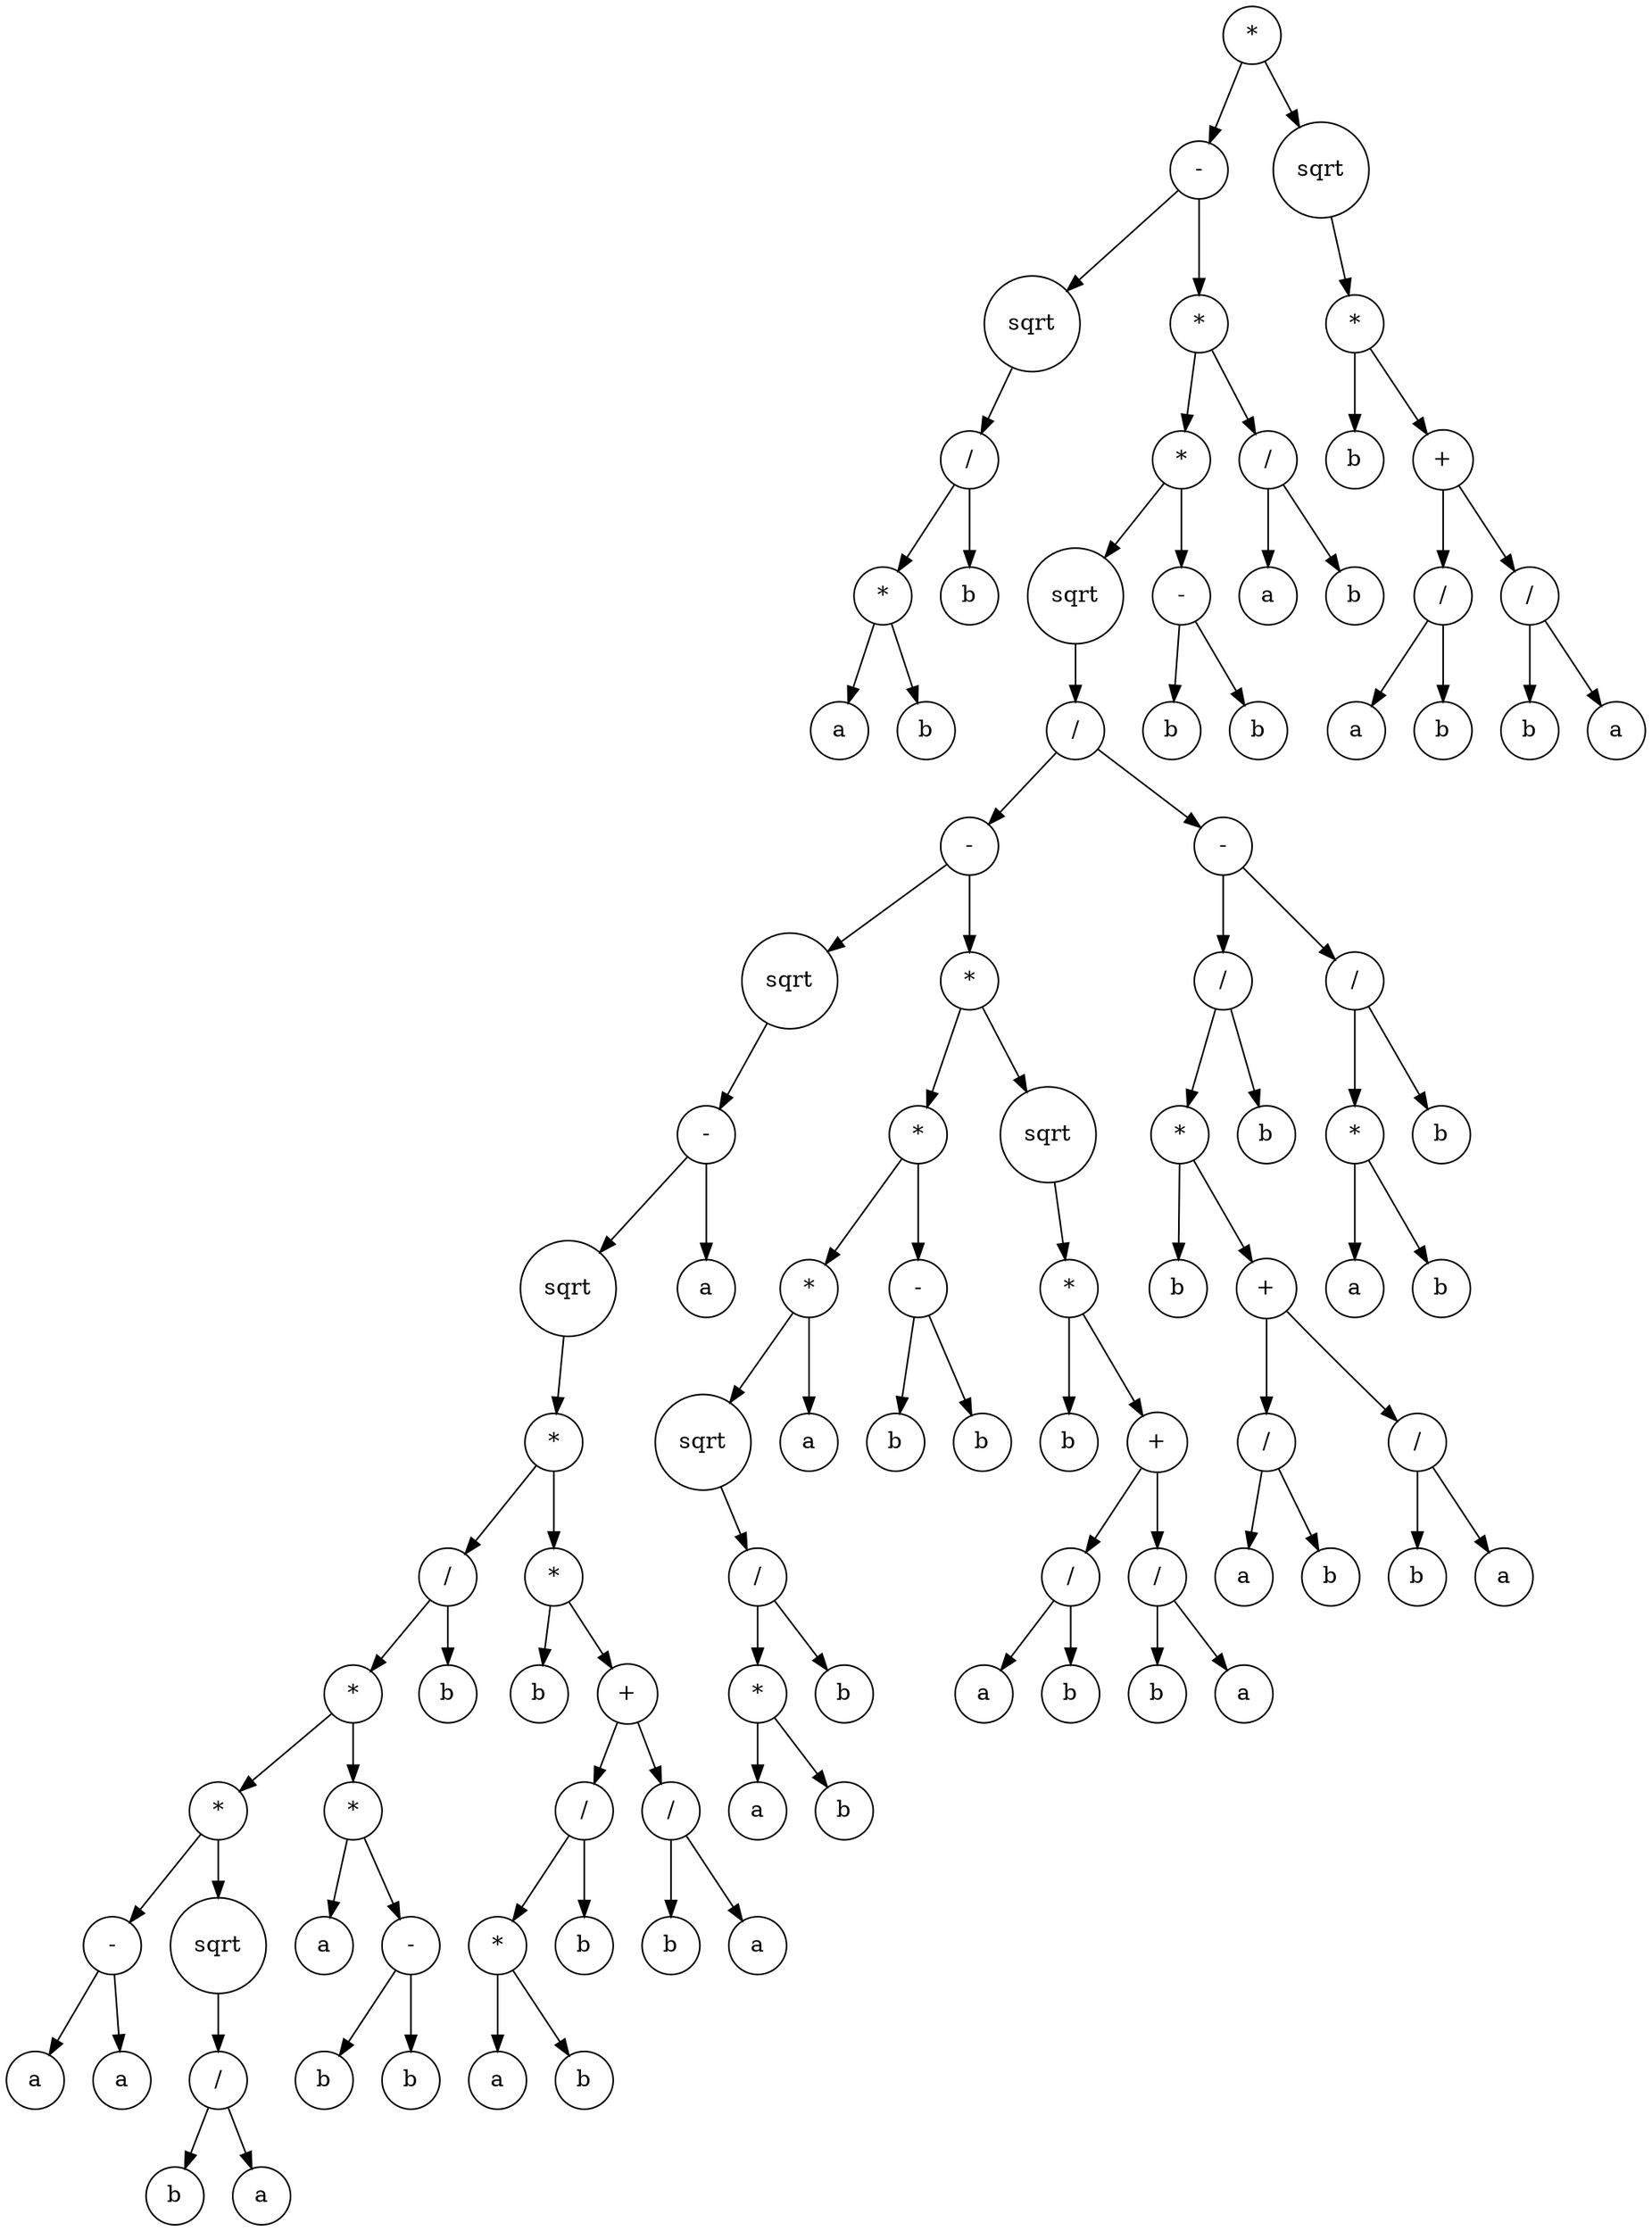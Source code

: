 digraph g {
graph [ordering=out];
node [shape=circle];
n[label = "*"];
n0[label = "-"];
n00[label = "sqrt"];
n000[label = "/"];
n0000[label = "*"];
n00000[label = "a"];
n0000 -> n00000;
n00001[label = "b"];
n0000 -> n00001;
n000 -> n0000;
n0001[label = "b"];
n000 -> n0001;
n00 -> n000;
n0 -> n00;
n01[label = "*"];
n010[label = "*"];
n0100[label = "sqrt"];
n01000[label = "/"];
n010000[label = "-"];
n0100000[label = "sqrt"];
n01000000[label = "-"];
n010000000[label = "sqrt"];
n0100000000[label = "*"];
n01000000000[label = "/"];
n010000000000[label = "*"];
n0100000000000[label = "*"];
n01000000000000[label = "-"];
n010000000000000[label = "a"];
n01000000000000 -> n010000000000000;
n010000000000001[label = "a"];
n01000000000000 -> n010000000000001;
n0100000000000 -> n01000000000000;
n01000000000001[label = "sqrt"];
n010000000000010[label = "/"];
n0100000000000100[label = "b"];
n010000000000010 -> n0100000000000100;
n0100000000000101[label = "a"];
n010000000000010 -> n0100000000000101;
n01000000000001 -> n010000000000010;
n0100000000000 -> n01000000000001;
n010000000000 -> n0100000000000;
n0100000000001[label = "*"];
n01000000000010[label = "a"];
n0100000000001 -> n01000000000010;
n01000000000011[label = "-"];
n010000000000110[label = "b"];
n01000000000011 -> n010000000000110;
n010000000000111[label = "b"];
n01000000000011 -> n010000000000111;
n0100000000001 -> n01000000000011;
n010000000000 -> n0100000000001;
n01000000000 -> n010000000000;
n010000000001[label = "b"];
n01000000000 -> n010000000001;
n0100000000 -> n01000000000;
n01000000001[label = "*"];
n010000000010[label = "b"];
n01000000001 -> n010000000010;
n010000000011[label = "+"];
n0100000000110[label = "/"];
n01000000001100[label = "*"];
n010000000011000[label = "a"];
n01000000001100 -> n010000000011000;
n010000000011001[label = "b"];
n01000000001100 -> n010000000011001;
n0100000000110 -> n01000000001100;
n01000000001101[label = "b"];
n0100000000110 -> n01000000001101;
n010000000011 -> n0100000000110;
n0100000000111[label = "/"];
n01000000001110[label = "b"];
n0100000000111 -> n01000000001110;
n01000000001111[label = "a"];
n0100000000111 -> n01000000001111;
n010000000011 -> n0100000000111;
n01000000001 -> n010000000011;
n0100000000 -> n01000000001;
n010000000 -> n0100000000;
n01000000 -> n010000000;
n010000001[label = "a"];
n01000000 -> n010000001;
n0100000 -> n01000000;
n010000 -> n0100000;
n0100001[label = "*"];
n01000010[label = "*"];
n010000100[label = "*"];
n0100001000[label = "sqrt"];
n01000010000[label = "/"];
n010000100000[label = "*"];
n0100001000000[label = "a"];
n010000100000 -> n0100001000000;
n0100001000001[label = "b"];
n010000100000 -> n0100001000001;
n01000010000 -> n010000100000;
n010000100001[label = "b"];
n01000010000 -> n010000100001;
n0100001000 -> n01000010000;
n010000100 -> n0100001000;
n0100001001[label = "a"];
n010000100 -> n0100001001;
n01000010 -> n010000100;
n010000101[label = "-"];
n0100001010[label = "b"];
n010000101 -> n0100001010;
n0100001011[label = "b"];
n010000101 -> n0100001011;
n01000010 -> n010000101;
n0100001 -> n01000010;
n01000011[label = "sqrt"];
n010000110[label = "*"];
n0100001100[label = "b"];
n010000110 -> n0100001100;
n0100001101[label = "+"];
n01000011010[label = "/"];
n010000110100[label = "a"];
n01000011010 -> n010000110100;
n010000110101[label = "b"];
n01000011010 -> n010000110101;
n0100001101 -> n01000011010;
n01000011011[label = "/"];
n010000110110[label = "b"];
n01000011011 -> n010000110110;
n010000110111[label = "a"];
n01000011011 -> n010000110111;
n0100001101 -> n01000011011;
n010000110 -> n0100001101;
n01000011 -> n010000110;
n0100001 -> n01000011;
n010000 -> n0100001;
n01000 -> n010000;
n010001[label = "-"];
n0100010[label = "/"];
n01000100[label = "*"];
n010001000[label = "b"];
n01000100 -> n010001000;
n010001001[label = "+"];
n0100010010[label = "/"];
n01000100100[label = "a"];
n0100010010 -> n01000100100;
n01000100101[label = "b"];
n0100010010 -> n01000100101;
n010001001 -> n0100010010;
n0100010011[label = "/"];
n01000100110[label = "b"];
n0100010011 -> n01000100110;
n01000100111[label = "a"];
n0100010011 -> n01000100111;
n010001001 -> n0100010011;
n01000100 -> n010001001;
n0100010 -> n01000100;
n01000101[label = "b"];
n0100010 -> n01000101;
n010001 -> n0100010;
n0100011[label = "/"];
n01000110[label = "*"];
n010001100[label = "a"];
n01000110 -> n010001100;
n010001101[label = "b"];
n01000110 -> n010001101;
n0100011 -> n01000110;
n01000111[label = "b"];
n0100011 -> n01000111;
n010001 -> n0100011;
n01000 -> n010001;
n0100 -> n01000;
n010 -> n0100;
n0101[label = "-"];
n01010[label = "b"];
n0101 -> n01010;
n01011[label = "b"];
n0101 -> n01011;
n010 -> n0101;
n01 -> n010;
n011[label = "/"];
n0110[label = "a"];
n011 -> n0110;
n0111[label = "b"];
n011 -> n0111;
n01 -> n011;
n0 -> n01;
n -> n0;
n1[label = "sqrt"];
n10[label = "*"];
n100[label = "b"];
n10 -> n100;
n101[label = "+"];
n1010[label = "/"];
n10100[label = "a"];
n1010 -> n10100;
n10101[label = "b"];
n1010 -> n10101;
n101 -> n1010;
n1011[label = "/"];
n10110[label = "b"];
n1011 -> n10110;
n10111[label = "a"];
n1011 -> n10111;
n101 -> n1011;
n10 -> n101;
n1 -> n10;
n -> n1;
}
